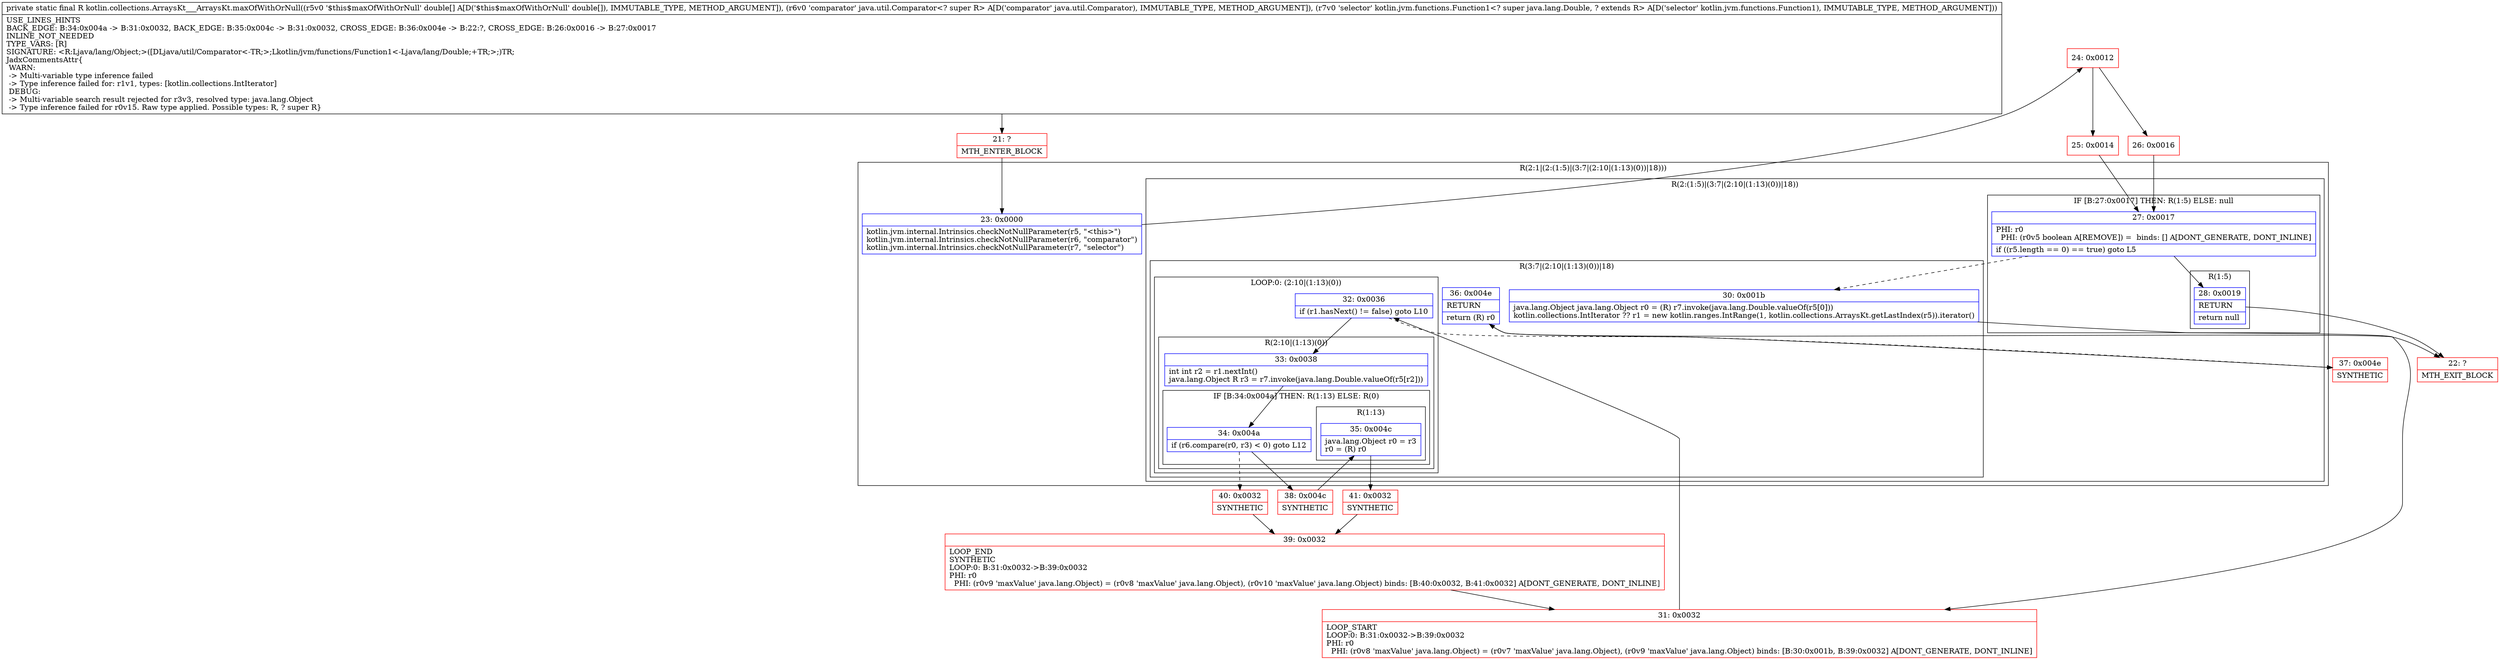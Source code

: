 digraph "CFG forkotlin.collections.ArraysKt___ArraysKt.maxOfWithOrNull([DLjava\/util\/Comparator;Lkotlin\/jvm\/functions\/Function1;)Ljava\/lang\/Object;" {
subgraph cluster_Region_1710912150 {
label = "R(2:1|(2:(1:5)|(3:7|(2:10|(1:13)(0))|18)))";
node [shape=record,color=blue];
Node_23 [shape=record,label="{23\:\ 0x0000|kotlin.jvm.internal.Intrinsics.checkNotNullParameter(r5, \"\<this\>\")\lkotlin.jvm.internal.Intrinsics.checkNotNullParameter(r6, \"comparator\")\lkotlin.jvm.internal.Intrinsics.checkNotNullParameter(r7, \"selector\")\l}"];
subgraph cluster_Region_1534391514 {
label = "R(2:(1:5)|(3:7|(2:10|(1:13)(0))|18))";
node [shape=record,color=blue];
subgraph cluster_IfRegion_1662020450 {
label = "IF [B:27:0x0017] THEN: R(1:5) ELSE: null";
node [shape=record,color=blue];
Node_27 [shape=record,label="{27\:\ 0x0017|PHI: r0 \l  PHI: (r0v5 boolean A[REMOVE]) =  binds: [] A[DONT_GENERATE, DONT_INLINE]\l|if ((r5.length == 0) == true) goto L5\l}"];
subgraph cluster_Region_1738755827 {
label = "R(1:5)";
node [shape=record,color=blue];
Node_28 [shape=record,label="{28\:\ 0x0019|RETURN\l|return null\l}"];
}
}
subgraph cluster_Region_1838847056 {
label = "R(3:7|(2:10|(1:13)(0))|18)";
node [shape=record,color=blue];
Node_30 [shape=record,label="{30\:\ 0x001b|java.lang.Object java.lang.Object r0 = (R) r7.invoke(java.lang.Double.valueOf(r5[0]))\lkotlin.collections.IntIterator ?? r1 = new kotlin.ranges.IntRange(1, kotlin.collections.ArraysKt.getLastIndex(r5)).iterator()\l}"];
subgraph cluster_LoopRegion_1214657960 {
label = "LOOP:0: (2:10|(1:13)(0))";
node [shape=record,color=blue];
Node_32 [shape=record,label="{32\:\ 0x0036|if (r1.hasNext() != false) goto L10\l}"];
subgraph cluster_Region_1902579936 {
label = "R(2:10|(1:13)(0))";
node [shape=record,color=blue];
Node_33 [shape=record,label="{33\:\ 0x0038|int int r2 = r1.nextInt()\ljava.lang.Object R r3 = r7.invoke(java.lang.Double.valueOf(r5[r2]))\l}"];
subgraph cluster_IfRegion_995833444 {
label = "IF [B:34:0x004a] THEN: R(1:13) ELSE: R(0)";
node [shape=record,color=blue];
Node_34 [shape=record,label="{34\:\ 0x004a|if (r6.compare(r0, r3) \< 0) goto L12\l}"];
subgraph cluster_Region_41172317 {
label = "R(1:13)";
node [shape=record,color=blue];
Node_35 [shape=record,label="{35\:\ 0x004c|java.lang.Object r0 = r3\lr0 = (R) r0\l}"];
}
subgraph cluster_Region_1367080531 {
label = "R(0)";
node [shape=record,color=blue];
}
}
}
}
Node_36 [shape=record,label="{36\:\ 0x004e|RETURN\l|return (R) r0\l}"];
}
}
}
Node_21 [shape=record,color=red,label="{21\:\ ?|MTH_ENTER_BLOCK\l}"];
Node_24 [shape=record,color=red,label="{24\:\ 0x0012}"];
Node_25 [shape=record,color=red,label="{25\:\ 0x0014}"];
Node_22 [shape=record,color=red,label="{22\:\ ?|MTH_EXIT_BLOCK\l}"];
Node_31 [shape=record,color=red,label="{31\:\ 0x0032|LOOP_START\lLOOP:0: B:31:0x0032\-\>B:39:0x0032\lPHI: r0 \l  PHI: (r0v8 'maxValue' java.lang.Object) = (r0v7 'maxValue' java.lang.Object), (r0v9 'maxValue' java.lang.Object) binds: [B:30:0x001b, B:39:0x0032] A[DONT_GENERATE, DONT_INLINE]\l}"];
Node_38 [shape=record,color=red,label="{38\:\ 0x004c|SYNTHETIC\l}"];
Node_41 [shape=record,color=red,label="{41\:\ 0x0032|SYNTHETIC\l}"];
Node_39 [shape=record,color=red,label="{39\:\ 0x0032|LOOP_END\lSYNTHETIC\lLOOP:0: B:31:0x0032\-\>B:39:0x0032\lPHI: r0 \l  PHI: (r0v9 'maxValue' java.lang.Object) = (r0v8 'maxValue' java.lang.Object), (r0v10 'maxValue' java.lang.Object) binds: [B:40:0x0032, B:41:0x0032] A[DONT_GENERATE, DONT_INLINE]\l}"];
Node_40 [shape=record,color=red,label="{40\:\ 0x0032|SYNTHETIC\l}"];
Node_37 [shape=record,color=red,label="{37\:\ 0x004e|SYNTHETIC\l}"];
Node_26 [shape=record,color=red,label="{26\:\ 0x0016}"];
MethodNode[shape=record,label="{private static final R kotlin.collections.ArraysKt___ArraysKt.maxOfWithOrNull((r5v0 '$this$maxOfWithOrNull' double[] A[D('$this$maxOfWithOrNull' double[]), IMMUTABLE_TYPE, METHOD_ARGUMENT]), (r6v0 'comparator' java.util.Comparator\<? super R\> A[D('comparator' java.util.Comparator), IMMUTABLE_TYPE, METHOD_ARGUMENT]), (r7v0 'selector' kotlin.jvm.functions.Function1\<? super java.lang.Double, ? extends R\> A[D('selector' kotlin.jvm.functions.Function1), IMMUTABLE_TYPE, METHOD_ARGUMENT]))  | USE_LINES_HINTS\lBACK_EDGE: B:34:0x004a \-\> B:31:0x0032, BACK_EDGE: B:35:0x004c \-\> B:31:0x0032, CROSS_EDGE: B:36:0x004e \-\> B:22:?, CROSS_EDGE: B:26:0x0016 \-\> B:27:0x0017\lINLINE_NOT_NEEDED\lTYPE_VARS: [R]\lSIGNATURE: \<R:Ljava\/lang\/Object;\>([DLjava\/util\/Comparator\<\-TR;\>;Lkotlin\/jvm\/functions\/Function1\<\-Ljava\/lang\/Double;+TR;\>;)TR;\lJadxCommentsAttr\{\l WARN: \l \-\> Multi\-variable type inference failed\l \-\> Type inference failed for: r1v1, types: [kotlin.collections.IntIterator]\l DEBUG: \l \-\> Multi\-variable search result rejected for r3v3, resolved type: java.lang.Object\l \-\> Type inference failed for r0v15. Raw type applied. Possible types: R, ? super R\}\l}"];
MethodNode -> Node_21;Node_23 -> Node_24;
Node_27 -> Node_28;
Node_27 -> Node_30[style=dashed];
Node_28 -> Node_22;
Node_30 -> Node_31;
Node_32 -> Node_33;
Node_32 -> Node_37[style=dashed];
Node_33 -> Node_34;
Node_34 -> Node_38;
Node_34 -> Node_40[style=dashed];
Node_35 -> Node_41;
Node_36 -> Node_22;
Node_21 -> Node_23;
Node_24 -> Node_25;
Node_24 -> Node_26;
Node_25 -> Node_27;
Node_31 -> Node_32;
Node_38 -> Node_35;
Node_41 -> Node_39;
Node_39 -> Node_31;
Node_40 -> Node_39;
Node_37 -> Node_36;
Node_26 -> Node_27;
}

